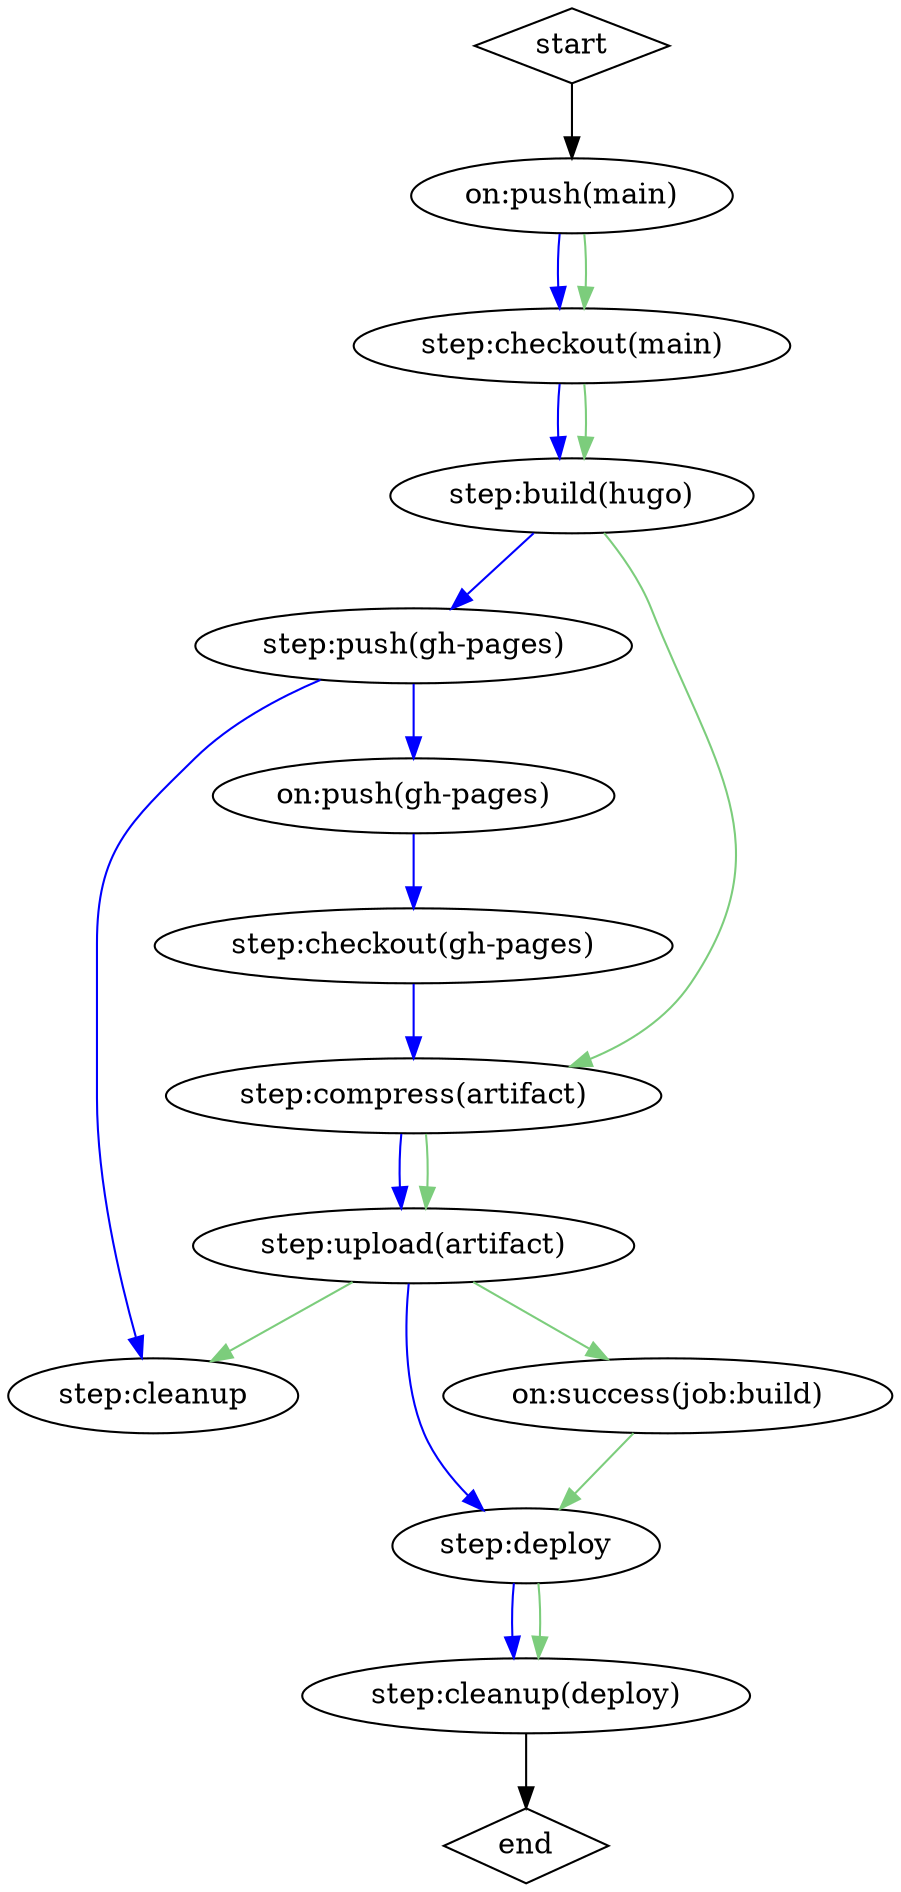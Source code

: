 digraph "Deploying to gh-pages with hugo" {
	background = "transparent";
	subgraph "Traditional" {
		lebel = "Traditional";
		subgraph "action:build" {
			lebel = "action:build";
			"on:push(main)"       -> "step:checkout(main)" [color="blue"];
			"step:checkout(main)" -> "step:build(hugo)"    [color="blue"];
			"step:build(hugo)"    -> "step:push(gh-pages)" [color="blue"];
			"step:push(gh-pages)" -> "step:cleanup"        [color="blue"];
		}
		subgraph "action:deploy" {
			lebel = "action:deploy";
			"step:push(gh-pages)"     -> "on:push(gh-pages)"       [color="blue"];
			"on:push(gh-pages)"       -> "step:checkout(gh-pages)" [color="blue"];
			"step:checkout(gh-pages)" -> "step:compress(artifact)" [color="blue"];
			"step:compress(artifact)" -> "step:upload(artifact)"   [color="blue"];
			"step:upload(artifact)"   -> "step:deploy"             [color="blue"];
			"step:deploy"             -> "step:cleanup(deploy)"    [color="blue"];
		}
	}
	subgraph "Single Action" {
		lebel = "action:build and deploy";
		subgraph "job:build" {
			lebel = "job:build";
			"on:push(main)"           -> "step:checkout(main)"      [color="palegreen3"];
			"step:checkout(main)"     -> "step:build(hugo)"         [color="palegreen3"];
			"step:build(hugo)"        ->  "step:compress(artifact)" [color="palegreen3"];
			"step:compress(artifact)" ->"step:upload(artifact)"     [color="palegreen3"];
			"step:upload(artifact)"   -> "step:cleanup"             [color="palegreen3"];
		}
		subgraph "job:deploy" {
			lebel = "job:deploy";
			"step:upload(artifact)" -> "on:success(job:build)" [color="palegreen3"];
			"on:success(job:build)" -> "step:deploy"           [color="palegreen3"];
			"step:deploy"           -> "step:cleanup(deploy)"  [color="palegreen3"];
		}
	}
	start -> "on:push(main)";
	"step:cleanup(deploy)" -> end;
	start [shape=diamond];
	end [shape=diamond];
}
